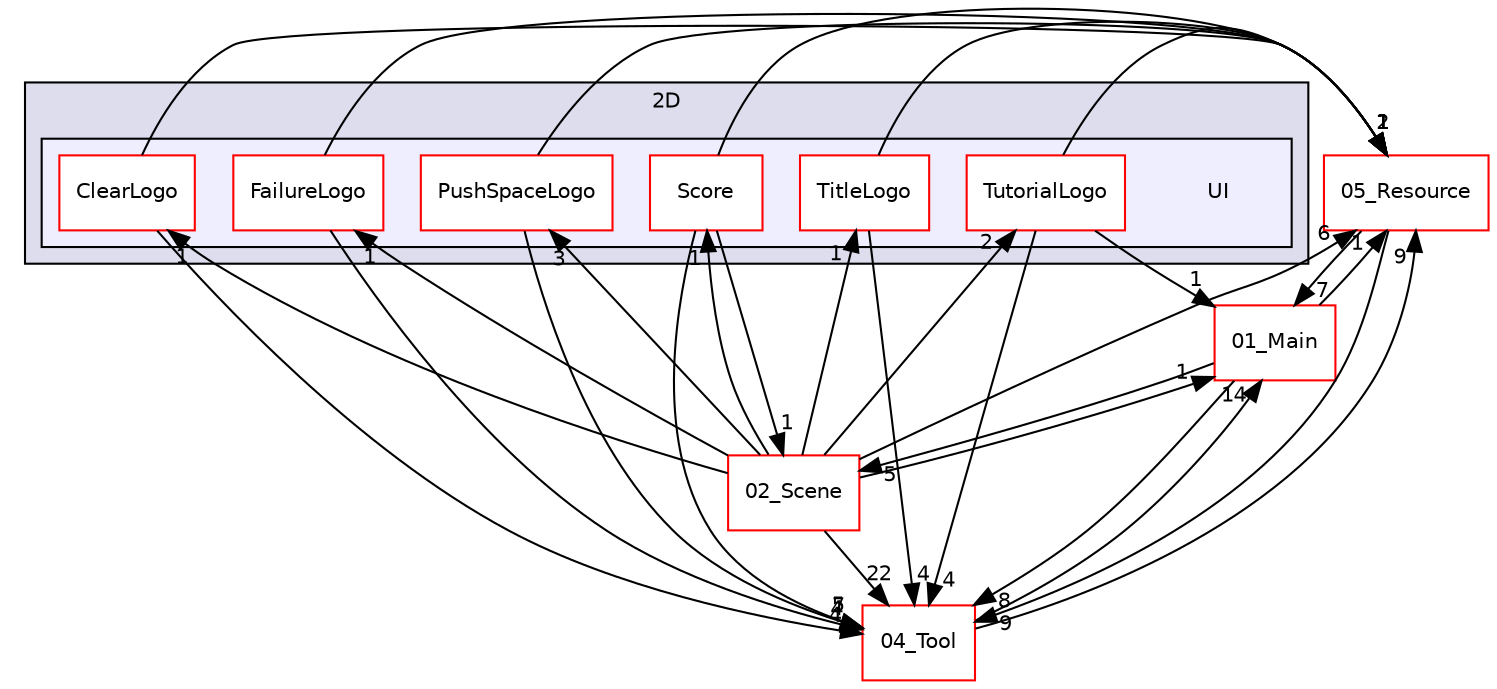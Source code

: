 digraph "C:/HAL/PG関係/03_作成プログラム/03_HAL授業/就職作品/Project/source/03_Object/2D/UI" {
  compound=true
  node [ fontsize="10", fontname="Helvetica"];
  edge [ labelfontsize="10", labelfontname="Helvetica"];
  subgraph clusterdir_84508c0650de88c7b15e7c0c5a9bd07e {
    graph [ bgcolor="#ddddee", pencolor="black", label="2D" fontname="Helvetica", fontsize="10", URL="dir_84508c0650de88c7b15e7c0c5a9bd07e.html"]
  subgraph clusterdir_ff402b2aefec1efb71a201303f0e2667 {
    graph [ bgcolor="#eeeeff", pencolor="black", label="" URL="dir_ff402b2aefec1efb71a201303f0e2667.html"];
    dir_ff402b2aefec1efb71a201303f0e2667 [shape=plaintext label="UI"];
    dir_514503a48bf34fcc5ac4dce330aa4095 [shape=box label="ClearLogo" color="red" fillcolor="white" style="filled" URL="dir_514503a48bf34fcc5ac4dce330aa4095.html"];
    dir_88411ae733fd0d27b8a602848e808527 [shape=box label="FailureLogo" color="red" fillcolor="white" style="filled" URL="dir_88411ae733fd0d27b8a602848e808527.html"];
    dir_e8422a9d5343217ff22b216517ee7d7f [shape=box label="PushSpaceLogo" color="red" fillcolor="white" style="filled" URL="dir_e8422a9d5343217ff22b216517ee7d7f.html"];
    dir_f48a1d92e8380b05d7a4f7f8fbcdb2c2 [shape=box label="Score" color="red" fillcolor="white" style="filled" URL="dir_f48a1d92e8380b05d7a4f7f8fbcdb2c2.html"];
    dir_197302ba7ede1b606f791c9c7f7b2fc8 [shape=box label="TitleLogo" color="red" fillcolor="white" style="filled" URL="dir_197302ba7ede1b606f791c9c7f7b2fc8.html"];
    dir_b0977381902344801aa6e74ad6331c4e [shape=box label="TutorialLogo" color="red" fillcolor="white" style="filled" URL="dir_b0977381902344801aa6e74ad6331c4e.html"];
  }
  }
  dir_153dde92bfee5403e93b1534741876d0 [shape=box label="02_Scene" fillcolor="white" style="filled" color="red" URL="dir_153dde92bfee5403e93b1534741876d0.html"];
  dir_6e58c436369e4a795ef16d3c489c4702 [shape=box label="05_Resource" fillcolor="white" style="filled" color="red" URL="dir_6e58c436369e4a795ef16d3c489c4702.html"];
  dir_b2ee2f4b37d8460d9f5246ffd8c74e11 [shape=box label="01_Main" fillcolor="white" style="filled" color="red" URL="dir_b2ee2f4b37d8460d9f5246ffd8c74e11.html"];
  dir_48bb4aacea20c6a8378e1408d864b090 [shape=box label="04_Tool" fillcolor="white" style="filled" color="red" URL="dir_48bb4aacea20c6a8378e1408d864b090.html"];
  dir_153dde92bfee5403e93b1534741876d0->dir_b0977381902344801aa6e74ad6331c4e [headlabel="2", labeldistance=1.5 headhref="dir_000010_000047.html"];
  dir_153dde92bfee5403e93b1534741876d0->dir_6e58c436369e4a795ef16d3c489c4702 [headlabel="6", labeldistance=1.5 headhref="dir_000010_000158.html"];
  dir_153dde92bfee5403e93b1534741876d0->dir_b2ee2f4b37d8460d9f5246ffd8c74e11 [headlabel="1", labeldistance=1.5 headhref="dir_000010_000001.html"];
  dir_153dde92bfee5403e93b1534741876d0->dir_f48a1d92e8380b05d7a4f7f8fbcdb2c2 [headlabel="1", labeldistance=1.5 headhref="dir_000010_000040.html"];
  dir_153dde92bfee5403e93b1534741876d0->dir_514503a48bf34fcc5ac4dce330aa4095 [headlabel="1", labeldistance=1.5 headhref="dir_000010_000030.html"];
  dir_153dde92bfee5403e93b1534741876d0->dir_88411ae733fd0d27b8a602848e808527 [headlabel="1", labeldistance=1.5 headhref="dir_000010_000033.html"];
  dir_153dde92bfee5403e93b1534741876d0->dir_48bb4aacea20c6a8378e1408d864b090 [headlabel="22", labeldistance=1.5 headhref="dir_000010_000080.html"];
  dir_153dde92bfee5403e93b1534741876d0->dir_197302ba7ede1b606f791c9c7f7b2fc8 [headlabel="1", labeldistance=1.5 headhref="dir_000010_000044.html"];
  dir_153dde92bfee5403e93b1534741876d0->dir_e8422a9d5343217ff22b216517ee7d7f [headlabel="3", labeldistance=1.5 headhref="dir_000010_000036.html"];
  dir_b0977381902344801aa6e74ad6331c4e->dir_6e58c436369e4a795ef16d3c489c4702 [headlabel="1", labeldistance=1.5 headhref="dir_000047_000158.html"];
  dir_b0977381902344801aa6e74ad6331c4e->dir_b2ee2f4b37d8460d9f5246ffd8c74e11 [headlabel="1", labeldistance=1.5 headhref="dir_000047_000001.html"];
  dir_b0977381902344801aa6e74ad6331c4e->dir_48bb4aacea20c6a8378e1408d864b090 [headlabel="4", labeldistance=1.5 headhref="dir_000047_000080.html"];
  dir_6e58c436369e4a795ef16d3c489c4702->dir_b2ee2f4b37d8460d9f5246ffd8c74e11 [headlabel="7", labeldistance=1.5 headhref="dir_000158_000001.html"];
  dir_6e58c436369e4a795ef16d3c489c4702->dir_48bb4aacea20c6a8378e1408d864b090 [headlabel="9", labeldistance=1.5 headhref="dir_000158_000080.html"];
  dir_b2ee2f4b37d8460d9f5246ffd8c74e11->dir_153dde92bfee5403e93b1534741876d0 [headlabel="5", labeldistance=1.5 headhref="dir_000001_000010.html"];
  dir_b2ee2f4b37d8460d9f5246ffd8c74e11->dir_6e58c436369e4a795ef16d3c489c4702 [headlabel="1", labeldistance=1.5 headhref="dir_000001_000158.html"];
  dir_b2ee2f4b37d8460d9f5246ffd8c74e11->dir_48bb4aacea20c6a8378e1408d864b090 [headlabel="8", labeldistance=1.5 headhref="dir_000001_000080.html"];
  dir_f48a1d92e8380b05d7a4f7f8fbcdb2c2->dir_153dde92bfee5403e93b1534741876d0 [headlabel="1", labeldistance=1.5 headhref="dir_000040_000010.html"];
  dir_f48a1d92e8380b05d7a4f7f8fbcdb2c2->dir_6e58c436369e4a795ef16d3c489c4702 [headlabel="1", labeldistance=1.5 headhref="dir_000040_000158.html"];
  dir_f48a1d92e8380b05d7a4f7f8fbcdb2c2->dir_48bb4aacea20c6a8378e1408d864b090 [headlabel="5", labeldistance=1.5 headhref="dir_000040_000080.html"];
  dir_514503a48bf34fcc5ac4dce330aa4095->dir_6e58c436369e4a795ef16d3c489c4702 [headlabel="1", labeldistance=1.5 headhref="dir_000030_000158.html"];
  dir_514503a48bf34fcc5ac4dce330aa4095->dir_48bb4aacea20c6a8378e1408d864b090 [headlabel="4", labeldistance=1.5 headhref="dir_000030_000080.html"];
  dir_88411ae733fd0d27b8a602848e808527->dir_6e58c436369e4a795ef16d3c489c4702 [headlabel="1", labeldistance=1.5 headhref="dir_000033_000158.html"];
  dir_88411ae733fd0d27b8a602848e808527->dir_48bb4aacea20c6a8378e1408d864b090 [headlabel="4", labeldistance=1.5 headhref="dir_000033_000080.html"];
  dir_48bb4aacea20c6a8378e1408d864b090->dir_6e58c436369e4a795ef16d3c489c4702 [headlabel="9", labeldistance=1.5 headhref="dir_000080_000158.html"];
  dir_48bb4aacea20c6a8378e1408d864b090->dir_b2ee2f4b37d8460d9f5246ffd8c74e11 [headlabel="14", labeldistance=1.5 headhref="dir_000080_000001.html"];
  dir_197302ba7ede1b606f791c9c7f7b2fc8->dir_6e58c436369e4a795ef16d3c489c4702 [headlabel="1", labeldistance=1.5 headhref="dir_000044_000158.html"];
  dir_197302ba7ede1b606f791c9c7f7b2fc8->dir_48bb4aacea20c6a8378e1408d864b090 [headlabel="4", labeldistance=1.5 headhref="dir_000044_000080.html"];
  dir_e8422a9d5343217ff22b216517ee7d7f->dir_6e58c436369e4a795ef16d3c489c4702 [headlabel="2", labeldistance=1.5 headhref="dir_000036_000158.html"];
  dir_e8422a9d5343217ff22b216517ee7d7f->dir_48bb4aacea20c6a8378e1408d864b090 [headlabel="7", labeldistance=1.5 headhref="dir_000036_000080.html"];
}
